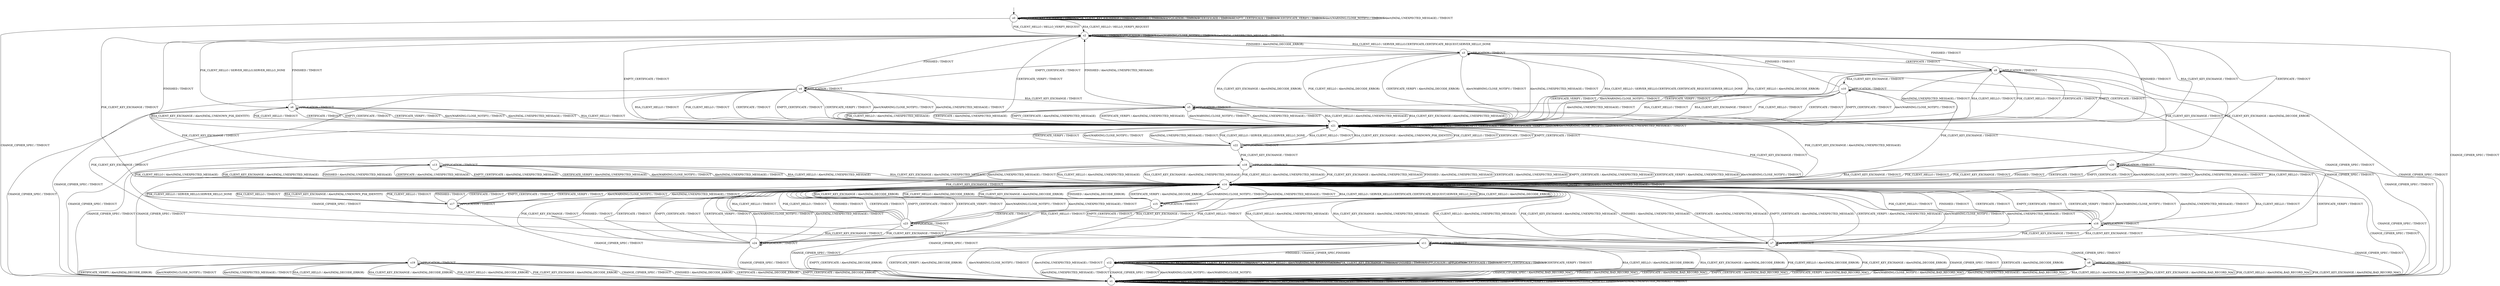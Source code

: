 digraph g {
__start0 [label="" shape="none"];

	s0 [shape="circle" label="s0"];
	s1 [shape="circle" label="s1"];
	s2 [shape="circle" label="s2"];
	s3 [shape="circle" label="s3"];
	s4 [shape="circle" label="s4"];
	s5 [shape="circle" label="s5"];
	s6 [shape="circle" label="s6"];
	s7 [shape="circle" label="s7"];
	s8 [shape="circle" label="s8"];
	s9 [shape="circle" label="s9"];
	s10 [shape="circle" label="s10"];
	s11 [shape="circle" label="s11"];
	s12 [shape="circle" label="s12"];
	s13 [shape="circle" label="s13"];
	s14 [shape="circle" label="s14"];
	s15 [shape="circle" label="s15"];
	s16 [shape="circle" label="s16"];
	s17 [shape="circle" label="s17"];
	s18 [shape="circle" label="s18"];
	s19 [shape="circle" label="s19"];
	s20 [shape="circle" label="s20"];
	s21 [shape="circle" label="s21"];
	s22 [shape="circle" label="s22"];
	s23 [shape="circle" label="s23"];
	s24 [shape="circle" label="s24"];
	s0 -> s2 [label="RSA_CLIENT_HELLO / HELLO_VERIFY_REQUEST"];
	s0 -> s0 [label="RSA_CLIENT_KEY_EXCHANGE / TIMEOUT"];
	s0 -> s2 [label="PSK_CLIENT_HELLO / HELLO_VERIFY_REQUEST"];
	s0 -> s0 [label="PSK_CLIENT_KEY_EXCHANGE / TIMEOUT"];
	s0 -> s1 [label="CHANGE_CIPHER_SPEC / TIMEOUT"];
	s0 -> s0 [label="FINISHED / TIMEOUT"];
	s0 -> s0 [label="APPLICATION / TIMEOUT"];
	s0 -> s0 [label="CERTIFICATE / TIMEOUT"];
	s0 -> s0 [label="EMPTY_CERTIFICATE / TIMEOUT"];
	s0 -> s0 [label="CERTIFICATE_VERIFY / TIMEOUT"];
	s0 -> s0 [label="Alert(WARNING,CLOSE_NOTIFY) / TIMEOUT"];
	s0 -> s0 [label="Alert(FATAL,UNEXPECTED_MESSAGE) / TIMEOUT"];
	s1 -> s1 [label="RSA_CLIENT_HELLO / TIMEOUT"];
	s1 -> s1 [label="RSA_CLIENT_KEY_EXCHANGE / TIMEOUT"];
	s1 -> s1 [label="PSK_CLIENT_HELLO / TIMEOUT"];
	s1 -> s1 [label="PSK_CLIENT_KEY_EXCHANGE / TIMEOUT"];
	s1 -> s1 [label="CHANGE_CIPHER_SPEC / TIMEOUT"];
	s1 -> s1 [label="FINISHED / TIMEOUT"];
	s1 -> s1 [label="APPLICATION / TIMEOUT"];
	s1 -> s1 [label="CERTIFICATE / TIMEOUT"];
	s1 -> s1 [label="EMPTY_CERTIFICATE / TIMEOUT"];
	s1 -> s1 [label="CERTIFICATE_VERIFY / TIMEOUT"];
	s1 -> s1 [label="Alert(WARNING,CLOSE_NOTIFY) / TIMEOUT"];
	s1 -> s1 [label="Alert(FATAL,UNEXPECTED_MESSAGE) / TIMEOUT"];
	s2 -> s3 [label="RSA_CLIENT_HELLO / SERVER_HELLO,CERTIFICATE,CERTIFICATE_REQUEST,SERVER_HELLO_DONE"];
	s2 -> s21 [label="RSA_CLIENT_KEY_EXCHANGE / TIMEOUT"];
	s2 -> s6 [label="PSK_CLIENT_HELLO / SERVER_HELLO,SERVER_HELLO_DONE"];
	s2 -> s14 [label="PSK_CLIENT_KEY_EXCHANGE / TIMEOUT"];
	s2 -> s1 [label="CHANGE_CIPHER_SPEC / TIMEOUT"];
	s2 -> s2 [label="FINISHED / TIMEOUT"];
	s2 -> s2 [label="APPLICATION / TIMEOUT"];
	s2 -> s21 [label="CERTIFICATE / TIMEOUT"];
	s2 -> s21 [label="EMPTY_CERTIFICATE / TIMEOUT"];
	s2 -> s21 [label="CERTIFICATE_VERIFY / TIMEOUT"];
	s2 -> s2 [label="Alert(WARNING,CLOSE_NOTIFY) / TIMEOUT"];
	s2 -> s2 [label="Alert(FATAL,UNEXPECTED_MESSAGE) / TIMEOUT"];
	s3 -> s21 [label="RSA_CLIENT_HELLO / Alert(FATAL,DECODE_ERROR)"];
	s3 -> s21 [label="RSA_CLIENT_KEY_EXCHANGE / Alert(FATAL,DECODE_ERROR)"];
	s3 -> s21 [label="PSK_CLIENT_HELLO / Alert(FATAL,DECODE_ERROR)"];
	s3 -> s14 [label="PSK_CLIENT_KEY_EXCHANGE / Alert(FATAL,DECODE_ERROR)"];
	s3 -> s1 [label="CHANGE_CIPHER_SPEC / TIMEOUT"];
	s3 -> s2 [label="FINISHED / Alert(FATAL,DECODE_ERROR)"];
	s3 -> s3 [label="APPLICATION / TIMEOUT"];
	s3 -> s9 [label="CERTIFICATE / TIMEOUT"];
	s3 -> s4 [label="EMPTY_CERTIFICATE / TIMEOUT"];
	s3 -> s21 [label="CERTIFICATE_VERIFY / Alert(FATAL,DECODE_ERROR)"];
	s3 -> s21 [label="Alert(WARNING,CLOSE_NOTIFY) / TIMEOUT"];
	s3 -> s21 [label="Alert(FATAL,UNEXPECTED_MESSAGE) / TIMEOUT"];
	s4 -> s21 [label="RSA_CLIENT_HELLO / TIMEOUT"];
	s4 -> s5 [label="RSA_CLIENT_KEY_EXCHANGE / TIMEOUT"];
	s4 -> s21 [label="PSK_CLIENT_HELLO / TIMEOUT"];
	s4 -> s7 [label="PSK_CLIENT_KEY_EXCHANGE / TIMEOUT"];
	s4 -> s1 [label="CHANGE_CIPHER_SPEC / TIMEOUT"];
	s4 -> s2 [label="FINISHED / TIMEOUT"];
	s4 -> s4 [label="APPLICATION / TIMEOUT"];
	s4 -> s21 [label="CERTIFICATE / TIMEOUT"];
	s4 -> s21 [label="EMPTY_CERTIFICATE / TIMEOUT"];
	s4 -> s21 [label="CERTIFICATE_VERIFY / TIMEOUT"];
	s4 -> s21 [label="Alert(WARNING,CLOSE_NOTIFY) / TIMEOUT"];
	s4 -> s21 [label="Alert(FATAL,UNEXPECTED_MESSAGE) / TIMEOUT"];
	s5 -> s21 [label="RSA_CLIENT_HELLO / Alert(FATAL,UNEXPECTED_MESSAGE)"];
	s5 -> s21 [label="RSA_CLIENT_KEY_EXCHANGE / Alert(FATAL,UNEXPECTED_MESSAGE)"];
	s5 -> s21 [label="PSK_CLIENT_HELLO / Alert(FATAL,UNEXPECTED_MESSAGE)"];
	s5 -> s14 [label="PSK_CLIENT_KEY_EXCHANGE / Alert(FATAL,UNEXPECTED_MESSAGE)"];
	s5 -> s11 [label="CHANGE_CIPHER_SPEC / TIMEOUT"];
	s5 -> s2 [label="FINISHED / Alert(FATAL,UNEXPECTED_MESSAGE)"];
	s5 -> s5 [label="APPLICATION / TIMEOUT"];
	s5 -> s21 [label="CERTIFICATE / Alert(FATAL,UNEXPECTED_MESSAGE)"];
	s5 -> s21 [label="EMPTY_CERTIFICATE / Alert(FATAL,UNEXPECTED_MESSAGE)"];
	s5 -> s21 [label="CERTIFICATE_VERIFY / Alert(FATAL,UNEXPECTED_MESSAGE)"];
	s5 -> s21 [label="Alert(WARNING,CLOSE_NOTIFY) / TIMEOUT"];
	s5 -> s21 [label="Alert(FATAL,UNEXPECTED_MESSAGE) / TIMEOUT"];
	s6 -> s21 [label="RSA_CLIENT_HELLO / TIMEOUT"];
	s6 -> s21 [label="RSA_CLIENT_KEY_EXCHANGE / Alert(FATAL,UNKNOWN_PSK_IDENTITY)"];
	s6 -> s21 [label="PSK_CLIENT_HELLO / TIMEOUT"];
	s6 -> s13 [label="PSK_CLIENT_KEY_EXCHANGE / TIMEOUT"];
	s6 -> s1 [label="CHANGE_CIPHER_SPEC / TIMEOUT"];
	s6 -> s2 [label="FINISHED / TIMEOUT"];
	s6 -> s6 [label="APPLICATION / TIMEOUT"];
	s6 -> s21 [label="CERTIFICATE / TIMEOUT"];
	s6 -> s21 [label="EMPTY_CERTIFICATE / TIMEOUT"];
	s6 -> s21 [label="CERTIFICATE_VERIFY / TIMEOUT"];
	s6 -> s21 [label="Alert(WARNING,CLOSE_NOTIFY) / TIMEOUT"];
	s6 -> s21 [label="Alert(FATAL,UNEXPECTED_MESSAGE) / TIMEOUT"];
	s7 -> s14 [label="RSA_CLIENT_HELLO / Alert(FATAL,UNEXPECTED_MESSAGE)"];
	s7 -> s14 [label="RSA_CLIENT_KEY_EXCHANGE / Alert(FATAL,UNEXPECTED_MESSAGE)"];
	s7 -> s14 [label="PSK_CLIENT_HELLO / Alert(FATAL,UNEXPECTED_MESSAGE)"];
	s7 -> s14 [label="PSK_CLIENT_KEY_EXCHANGE / Alert(FATAL,UNEXPECTED_MESSAGE)"];
	s7 -> s8 [label="CHANGE_CIPHER_SPEC / TIMEOUT"];
	s7 -> s14 [label="FINISHED / Alert(FATAL,UNEXPECTED_MESSAGE)"];
	s7 -> s7 [label="APPLICATION / TIMEOUT"];
	s7 -> s14 [label="CERTIFICATE / Alert(FATAL,UNEXPECTED_MESSAGE)"];
	s7 -> s14 [label="EMPTY_CERTIFICATE / Alert(FATAL,UNEXPECTED_MESSAGE)"];
	s7 -> s14 [label="CERTIFICATE_VERIFY / Alert(FATAL,UNEXPECTED_MESSAGE)"];
	s7 -> s14 [label="Alert(WARNING,CLOSE_NOTIFY) / TIMEOUT"];
	s7 -> s14 [label="Alert(FATAL,UNEXPECTED_MESSAGE) / TIMEOUT"];
	s8 -> s1 [label="RSA_CLIENT_HELLO / Alert(FATAL,BAD_RECORD_MAC)"];
	s8 -> s1 [label="RSA_CLIENT_KEY_EXCHANGE / Alert(FATAL,BAD_RECORD_MAC)"];
	s8 -> s1 [label="PSK_CLIENT_HELLO / Alert(FATAL,BAD_RECORD_MAC)"];
	s8 -> s1 [label="PSK_CLIENT_KEY_EXCHANGE / Alert(FATAL,BAD_RECORD_MAC)"];
	s8 -> s1 [label="CHANGE_CIPHER_SPEC / Alert(FATAL,BAD_RECORD_MAC)"];
	s8 -> s1 [label="FINISHED / Alert(FATAL,BAD_RECORD_MAC)"];
	s8 -> s8 [label="APPLICATION / TIMEOUT"];
	s8 -> s1 [label="CERTIFICATE / Alert(FATAL,BAD_RECORD_MAC)"];
	s8 -> s1 [label="EMPTY_CERTIFICATE / Alert(FATAL,BAD_RECORD_MAC)"];
	s8 -> s1 [label="CERTIFICATE_VERIFY / Alert(FATAL,BAD_RECORD_MAC)"];
	s8 -> s1 [label="Alert(WARNING,CLOSE_NOTIFY) / Alert(FATAL,BAD_RECORD_MAC)"];
	s8 -> s1 [label="Alert(FATAL,UNEXPECTED_MESSAGE) / Alert(FATAL,BAD_RECORD_MAC)"];
	s9 -> s21 [label="RSA_CLIENT_HELLO / TIMEOUT"];
	s9 -> s10 [label="RSA_CLIENT_KEY_EXCHANGE / TIMEOUT"];
	s9 -> s21 [label="PSK_CLIENT_HELLO / TIMEOUT"];
	s9 -> s20 [label="PSK_CLIENT_KEY_EXCHANGE / TIMEOUT"];
	s9 -> s1 [label="CHANGE_CIPHER_SPEC / TIMEOUT"];
	s9 -> s2 [label="FINISHED / TIMEOUT"];
	s9 -> s9 [label="APPLICATION / TIMEOUT"];
	s9 -> s21 [label="CERTIFICATE / TIMEOUT"];
	s9 -> s21 [label="EMPTY_CERTIFICATE / TIMEOUT"];
	s9 -> s21 [label="CERTIFICATE_VERIFY / TIMEOUT"];
	s9 -> s21 [label="Alert(WARNING,CLOSE_NOTIFY) / TIMEOUT"];
	s9 -> s21 [label="Alert(FATAL,UNEXPECTED_MESSAGE) / TIMEOUT"];
	s10 -> s21 [label="RSA_CLIENT_HELLO / TIMEOUT"];
	s10 -> s21 [label="RSA_CLIENT_KEY_EXCHANGE / TIMEOUT"];
	s10 -> s21 [label="PSK_CLIENT_HELLO / TIMEOUT"];
	s10 -> s14 [label="PSK_CLIENT_KEY_EXCHANGE / TIMEOUT"];
	s10 -> s1 [label="CHANGE_CIPHER_SPEC / TIMEOUT"];
	s10 -> s2 [label="FINISHED / TIMEOUT"];
	s10 -> s10 [label="APPLICATION / TIMEOUT"];
	s10 -> s21 [label="CERTIFICATE / TIMEOUT"];
	s10 -> s21 [label="EMPTY_CERTIFICATE / TIMEOUT"];
	s10 -> s5 [label="CERTIFICATE_VERIFY / TIMEOUT"];
	s10 -> s21 [label="Alert(WARNING,CLOSE_NOTIFY) / TIMEOUT"];
	s10 -> s21 [label="Alert(FATAL,UNEXPECTED_MESSAGE) / TIMEOUT"];
	s11 -> s1 [label="RSA_CLIENT_HELLO / Alert(FATAL,DECODE_ERROR)"];
	s11 -> s1 [label="RSA_CLIENT_KEY_EXCHANGE / Alert(FATAL,DECODE_ERROR)"];
	s11 -> s1 [label="PSK_CLIENT_HELLO / Alert(FATAL,DECODE_ERROR)"];
	s11 -> s1 [label="PSK_CLIENT_KEY_EXCHANGE / Alert(FATAL,DECODE_ERROR)"];
	s11 -> s1 [label="CHANGE_CIPHER_SPEC / TIMEOUT"];
	s11 -> s12 [label="FINISHED / CHANGE_CIPHER_SPEC,FINISHED"];
	s11 -> s11 [label="APPLICATION / TIMEOUT"];
	s11 -> s1 [label="CERTIFICATE / Alert(FATAL,DECODE_ERROR)"];
	s11 -> s1 [label="EMPTY_CERTIFICATE / Alert(FATAL,DECODE_ERROR)"];
	s11 -> s1 [label="CERTIFICATE_VERIFY / Alert(FATAL,DECODE_ERROR)"];
	s11 -> s1 [label="Alert(WARNING,CLOSE_NOTIFY) / TIMEOUT"];
	s11 -> s1 [label="Alert(FATAL,UNEXPECTED_MESSAGE) / TIMEOUT"];
	s12 -> s12 [label="RSA_CLIENT_HELLO / Alert(WARNING,NO_RENEGOTIATION)"];
	s12 -> s12 [label="RSA_CLIENT_KEY_EXCHANGE / TIMEOUT"];
	s12 -> s12 [label="PSK_CLIENT_HELLO / Alert(WARNING,NO_RENEGOTIATION)"];
	s12 -> s12 [label="PSK_CLIENT_KEY_EXCHANGE / TIMEOUT"];
	s12 -> s1 [label="CHANGE_CIPHER_SPEC / TIMEOUT"];
	s12 -> s12 [label="FINISHED / TIMEOUT"];
	s12 -> s12 [label="APPLICATION / APPLICATION"];
	s12 -> s12 [label="CERTIFICATE / TIMEOUT"];
	s12 -> s12 [label="EMPTY_CERTIFICATE / TIMEOUT"];
	s12 -> s12 [label="CERTIFICATE_VERIFY / TIMEOUT"];
	s12 -> s1 [label="Alert(WARNING,CLOSE_NOTIFY) / Alert(WARNING,CLOSE_NOTIFY)"];
	s12 -> s1 [label="Alert(FATAL,UNEXPECTED_MESSAGE) / TIMEOUT"];
	s13 -> s14 [label="RSA_CLIENT_HELLO / Alert(FATAL,UNEXPECTED_MESSAGE)"];
	s13 -> s14 [label="RSA_CLIENT_KEY_EXCHANGE / Alert(FATAL,UNEXPECTED_MESSAGE)"];
	s13 -> s14 [label="PSK_CLIENT_HELLO / Alert(FATAL,UNEXPECTED_MESSAGE)"];
	s13 -> s14 [label="PSK_CLIENT_KEY_EXCHANGE / Alert(FATAL,UNEXPECTED_MESSAGE)"];
	s13 -> s11 [label="CHANGE_CIPHER_SPEC / TIMEOUT"];
	s13 -> s14 [label="FINISHED / Alert(FATAL,UNEXPECTED_MESSAGE)"];
	s13 -> s13 [label="APPLICATION / TIMEOUT"];
	s13 -> s14 [label="CERTIFICATE / Alert(FATAL,UNEXPECTED_MESSAGE)"];
	s13 -> s14 [label="EMPTY_CERTIFICATE / Alert(FATAL,UNEXPECTED_MESSAGE)"];
	s13 -> s14 [label="CERTIFICATE_VERIFY / Alert(FATAL,UNEXPECTED_MESSAGE)"];
	s13 -> s14 [label="Alert(WARNING,CLOSE_NOTIFY) / TIMEOUT"];
	s13 -> s14 [label="Alert(FATAL,UNEXPECTED_MESSAGE) / TIMEOUT"];
	s14 -> s15 [label="RSA_CLIENT_HELLO / SERVER_HELLO,CERTIFICATE,CERTIFICATE_REQUEST,SERVER_HELLO_DONE"];
	s14 -> s14 [label="RSA_CLIENT_KEY_EXCHANGE / TIMEOUT"];
	s14 -> s17 [label="PSK_CLIENT_HELLO / SERVER_HELLO,SERVER_HELLO_DONE"];
	s14 -> s14 [label="PSK_CLIENT_KEY_EXCHANGE / TIMEOUT"];
	s14 -> s1 [label="CHANGE_CIPHER_SPEC / TIMEOUT"];
	s14 -> s14 [label="FINISHED / TIMEOUT"];
	s14 -> s14 [label="APPLICATION / TIMEOUT"];
	s14 -> s14 [label="CERTIFICATE / TIMEOUT"];
	s14 -> s14 [label="EMPTY_CERTIFICATE / TIMEOUT"];
	s14 -> s14 [label="CERTIFICATE_VERIFY / TIMEOUT"];
	s14 -> s14 [label="Alert(WARNING,CLOSE_NOTIFY) / TIMEOUT"];
	s14 -> s14 [label="Alert(FATAL,UNEXPECTED_MESSAGE) / TIMEOUT"];
	s15 -> s14 [label="RSA_CLIENT_HELLO / Alert(FATAL,DECODE_ERROR)"];
	s15 -> s14 [label="RSA_CLIENT_KEY_EXCHANGE / Alert(FATAL,DECODE_ERROR)"];
	s15 -> s14 [label="PSK_CLIENT_HELLO / Alert(FATAL,DECODE_ERROR)"];
	s15 -> s14 [label="PSK_CLIENT_KEY_EXCHANGE / Alert(FATAL,DECODE_ERROR)"];
	s15 -> s1 [label="CHANGE_CIPHER_SPEC / TIMEOUT"];
	s15 -> s14 [label="FINISHED / Alert(FATAL,DECODE_ERROR)"];
	s15 -> s15 [label="APPLICATION / TIMEOUT"];
	s15 -> s23 [label="CERTIFICATE / TIMEOUT"];
	s15 -> s16 [label="EMPTY_CERTIFICATE / TIMEOUT"];
	s15 -> s14 [label="CERTIFICATE_VERIFY / Alert(FATAL,DECODE_ERROR)"];
	s15 -> s14 [label="Alert(WARNING,CLOSE_NOTIFY) / TIMEOUT"];
	s15 -> s14 [label="Alert(FATAL,UNEXPECTED_MESSAGE) / TIMEOUT"];
	s16 -> s14 [label="RSA_CLIENT_HELLO / TIMEOUT"];
	s16 -> s7 [label="RSA_CLIENT_KEY_EXCHANGE / TIMEOUT"];
	s16 -> s14 [label="PSK_CLIENT_HELLO / TIMEOUT"];
	s16 -> s7 [label="PSK_CLIENT_KEY_EXCHANGE / TIMEOUT"];
	s16 -> s1 [label="CHANGE_CIPHER_SPEC / TIMEOUT"];
	s16 -> s14 [label="FINISHED / TIMEOUT"];
	s16 -> s16 [label="APPLICATION / TIMEOUT"];
	s16 -> s14 [label="CERTIFICATE / TIMEOUT"];
	s16 -> s14 [label="EMPTY_CERTIFICATE / TIMEOUT"];
	s16 -> s14 [label="CERTIFICATE_VERIFY / TIMEOUT"];
	s16 -> s14 [label="Alert(WARNING,CLOSE_NOTIFY) / TIMEOUT"];
	s16 -> s14 [label="Alert(FATAL,UNEXPECTED_MESSAGE) / TIMEOUT"];
	s17 -> s14 [label="RSA_CLIENT_HELLO / TIMEOUT"];
	s17 -> s14 [label="RSA_CLIENT_KEY_EXCHANGE / Alert(FATAL,UNKNOWN_PSK_IDENTITY)"];
	s17 -> s14 [label="PSK_CLIENT_HELLO / TIMEOUT"];
	s17 -> s18 [label="PSK_CLIENT_KEY_EXCHANGE / TIMEOUT"];
	s17 -> s1 [label="CHANGE_CIPHER_SPEC / TIMEOUT"];
	s17 -> s14 [label="FINISHED / TIMEOUT"];
	s17 -> s17 [label="APPLICATION / TIMEOUT"];
	s17 -> s14 [label="CERTIFICATE / TIMEOUT"];
	s17 -> s14 [label="EMPTY_CERTIFICATE / TIMEOUT"];
	s17 -> s14 [label="CERTIFICATE_VERIFY / TIMEOUT"];
	s17 -> s14 [label="Alert(WARNING,CLOSE_NOTIFY) / TIMEOUT"];
	s17 -> s14 [label="Alert(FATAL,UNEXPECTED_MESSAGE) / TIMEOUT"];
	s18 -> s14 [label="RSA_CLIENT_HELLO / Alert(FATAL,UNEXPECTED_MESSAGE)"];
	s18 -> s14 [label="RSA_CLIENT_KEY_EXCHANGE / Alert(FATAL,UNEXPECTED_MESSAGE)"];
	s18 -> s14 [label="PSK_CLIENT_HELLO / Alert(FATAL,UNEXPECTED_MESSAGE)"];
	s18 -> s14 [label="PSK_CLIENT_KEY_EXCHANGE / Alert(FATAL,UNEXPECTED_MESSAGE)"];
	s18 -> s19 [label="CHANGE_CIPHER_SPEC / TIMEOUT"];
	s18 -> s14 [label="FINISHED / Alert(FATAL,UNEXPECTED_MESSAGE)"];
	s18 -> s18 [label="APPLICATION / TIMEOUT"];
	s18 -> s14 [label="CERTIFICATE / Alert(FATAL,UNEXPECTED_MESSAGE)"];
	s18 -> s14 [label="EMPTY_CERTIFICATE / Alert(FATAL,UNEXPECTED_MESSAGE)"];
	s18 -> s14 [label="CERTIFICATE_VERIFY / Alert(FATAL,UNEXPECTED_MESSAGE)"];
	s18 -> s14 [label="Alert(WARNING,CLOSE_NOTIFY) / TIMEOUT"];
	s18 -> s14 [label="Alert(FATAL,UNEXPECTED_MESSAGE) / TIMEOUT"];
	s19 -> s1 [label="RSA_CLIENT_HELLO / Alert(FATAL,DECODE_ERROR)"];
	s19 -> s1 [label="RSA_CLIENT_KEY_EXCHANGE / Alert(FATAL,DECODE_ERROR)"];
	s19 -> s1 [label="PSK_CLIENT_HELLO / Alert(FATAL,DECODE_ERROR)"];
	s19 -> s1 [label="PSK_CLIENT_KEY_EXCHANGE / Alert(FATAL,DECODE_ERROR)"];
	s19 -> s1 [label="CHANGE_CIPHER_SPEC / TIMEOUT"];
	s19 -> s1 [label="FINISHED / Alert(FATAL,DECODE_ERROR)"];
	s19 -> s19 [label="APPLICATION / TIMEOUT"];
	s19 -> s1 [label="CERTIFICATE / Alert(FATAL,DECODE_ERROR)"];
	s19 -> s1 [label="EMPTY_CERTIFICATE / Alert(FATAL,DECODE_ERROR)"];
	s19 -> s1 [label="CERTIFICATE_VERIFY / Alert(FATAL,DECODE_ERROR)"];
	s19 -> s1 [label="Alert(WARNING,CLOSE_NOTIFY) / TIMEOUT"];
	s19 -> s1 [label="Alert(FATAL,UNEXPECTED_MESSAGE) / TIMEOUT"];
	s20 -> s14 [label="RSA_CLIENT_HELLO / TIMEOUT"];
	s20 -> s14 [label="RSA_CLIENT_KEY_EXCHANGE / TIMEOUT"];
	s20 -> s14 [label="PSK_CLIENT_HELLO / TIMEOUT"];
	s20 -> s14 [label="PSK_CLIENT_KEY_EXCHANGE / TIMEOUT"];
	s20 -> s1 [label="CHANGE_CIPHER_SPEC / TIMEOUT"];
	s20 -> s14 [label="FINISHED / TIMEOUT"];
	s20 -> s20 [label="APPLICATION / TIMEOUT"];
	s20 -> s14 [label="CERTIFICATE / TIMEOUT"];
	s20 -> s14 [label="EMPTY_CERTIFICATE / TIMEOUT"];
	s20 -> s7 [label="CERTIFICATE_VERIFY / TIMEOUT"];
	s20 -> s14 [label="Alert(WARNING,CLOSE_NOTIFY) / TIMEOUT"];
	s20 -> s14 [label="Alert(FATAL,UNEXPECTED_MESSAGE) / TIMEOUT"];
	s21 -> s3 [label="RSA_CLIENT_HELLO / SERVER_HELLO,CERTIFICATE,CERTIFICATE_REQUEST,SERVER_HELLO_DONE"];
	s21 -> s21 [label="RSA_CLIENT_KEY_EXCHANGE / TIMEOUT"];
	s21 -> s22 [label="PSK_CLIENT_HELLO / SERVER_HELLO,SERVER_HELLO_DONE"];
	s21 -> s14 [label="PSK_CLIENT_KEY_EXCHANGE / TIMEOUT"];
	s21 -> s1 [label="CHANGE_CIPHER_SPEC / TIMEOUT"];
	s21 -> s2 [label="FINISHED / TIMEOUT"];
	s21 -> s21 [label="APPLICATION / TIMEOUT"];
	s21 -> s21 [label="CERTIFICATE / TIMEOUT"];
	s21 -> s21 [label="EMPTY_CERTIFICATE / TIMEOUT"];
	s21 -> s21 [label="CERTIFICATE_VERIFY / TIMEOUT"];
	s21 -> s21 [label="Alert(WARNING,CLOSE_NOTIFY) / TIMEOUT"];
	s21 -> s21 [label="Alert(FATAL,UNEXPECTED_MESSAGE) / TIMEOUT"];
	s22 -> s21 [label="RSA_CLIENT_HELLO / TIMEOUT"];
	s22 -> s21 [label="RSA_CLIENT_KEY_EXCHANGE / Alert(FATAL,UNKNOWN_PSK_IDENTITY)"];
	s22 -> s21 [label="PSK_CLIENT_HELLO / TIMEOUT"];
	s22 -> s18 [label="PSK_CLIENT_KEY_EXCHANGE / TIMEOUT"];
	s22 -> s1 [label="CHANGE_CIPHER_SPEC / TIMEOUT"];
	s22 -> s2 [label="FINISHED / TIMEOUT"];
	s22 -> s22 [label="APPLICATION / TIMEOUT"];
	s22 -> s21 [label="CERTIFICATE / TIMEOUT"];
	s22 -> s21 [label="EMPTY_CERTIFICATE / TIMEOUT"];
	s22 -> s21 [label="CERTIFICATE_VERIFY / TIMEOUT"];
	s22 -> s21 [label="Alert(WARNING,CLOSE_NOTIFY) / TIMEOUT"];
	s22 -> s21 [label="Alert(FATAL,UNEXPECTED_MESSAGE) / TIMEOUT"];
	s23 -> s14 [label="RSA_CLIENT_HELLO / TIMEOUT"];
	s23 -> s24 [label="RSA_CLIENT_KEY_EXCHANGE / TIMEOUT"];
	s23 -> s14 [label="PSK_CLIENT_HELLO / TIMEOUT"];
	s23 -> s24 [label="PSK_CLIENT_KEY_EXCHANGE / TIMEOUT"];
	s23 -> s1 [label="CHANGE_CIPHER_SPEC / TIMEOUT"];
	s23 -> s14 [label="FINISHED / TIMEOUT"];
	s23 -> s23 [label="APPLICATION / TIMEOUT"];
	s23 -> s14 [label="CERTIFICATE / TIMEOUT"];
	s23 -> s14 [label="EMPTY_CERTIFICATE / TIMEOUT"];
	s23 -> s14 [label="CERTIFICATE_VERIFY / TIMEOUT"];
	s23 -> s14 [label="Alert(WARNING,CLOSE_NOTIFY) / TIMEOUT"];
	s23 -> s14 [label="Alert(FATAL,UNEXPECTED_MESSAGE) / TIMEOUT"];
	s24 -> s14 [label="RSA_CLIENT_HELLO / TIMEOUT"];
	s24 -> s14 [label="RSA_CLIENT_KEY_EXCHANGE / TIMEOUT"];
	s24 -> s14 [label="PSK_CLIENT_HELLO / TIMEOUT"];
	s24 -> s14 [label="PSK_CLIENT_KEY_EXCHANGE / TIMEOUT"];
	s24 -> s1 [label="CHANGE_CIPHER_SPEC / TIMEOUT"];
	s24 -> s14 [label="FINISHED / TIMEOUT"];
	s24 -> s24 [label="APPLICATION / TIMEOUT"];
	s24 -> s14 [label="CERTIFICATE / TIMEOUT"];
	s24 -> s14 [label="EMPTY_CERTIFICATE / TIMEOUT"];
	s24 -> s14 [label="CERTIFICATE_VERIFY / TIMEOUT"];
	s24 -> s14 [label="Alert(WARNING,CLOSE_NOTIFY) / TIMEOUT"];
	s24 -> s14 [label="Alert(FATAL,UNEXPECTED_MESSAGE) / TIMEOUT"];

__start0 -> s0;
}
